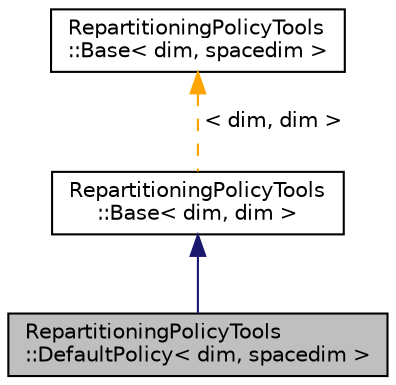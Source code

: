 digraph "RepartitioningPolicyTools::DefaultPolicy&lt; dim, spacedim &gt;"
{
 // LATEX_PDF_SIZE
  edge [fontname="Helvetica",fontsize="10",labelfontname="Helvetica",labelfontsize="10"];
  node [fontname="Helvetica",fontsize="10",shape=record];
  Node1 [label="RepartitioningPolicyTools\l::DefaultPolicy\< dim, spacedim \>",height=0.2,width=0.4,color="black", fillcolor="grey75", style="filled", fontcolor="black",tooltip=" "];
  Node2 -> Node1 [dir="back",color="midnightblue",fontsize="10",style="solid",fontname="Helvetica"];
  Node2 [label="RepartitioningPolicyTools\l::Base\< dim, dim \>",height=0.2,width=0.4,color="black", fillcolor="white", style="filled",URL="$classRepartitioningPolicyTools_1_1Base.html",tooltip=" "];
  Node3 -> Node2 [dir="back",color="orange",fontsize="10",style="dashed",label=" \< dim, dim \>" ,fontname="Helvetica"];
  Node3 [label="RepartitioningPolicyTools\l::Base\< dim, spacedim \>",height=0.2,width=0.4,color="black", fillcolor="white", style="filled",URL="$classRepartitioningPolicyTools_1_1Base.html",tooltip=" "];
}
